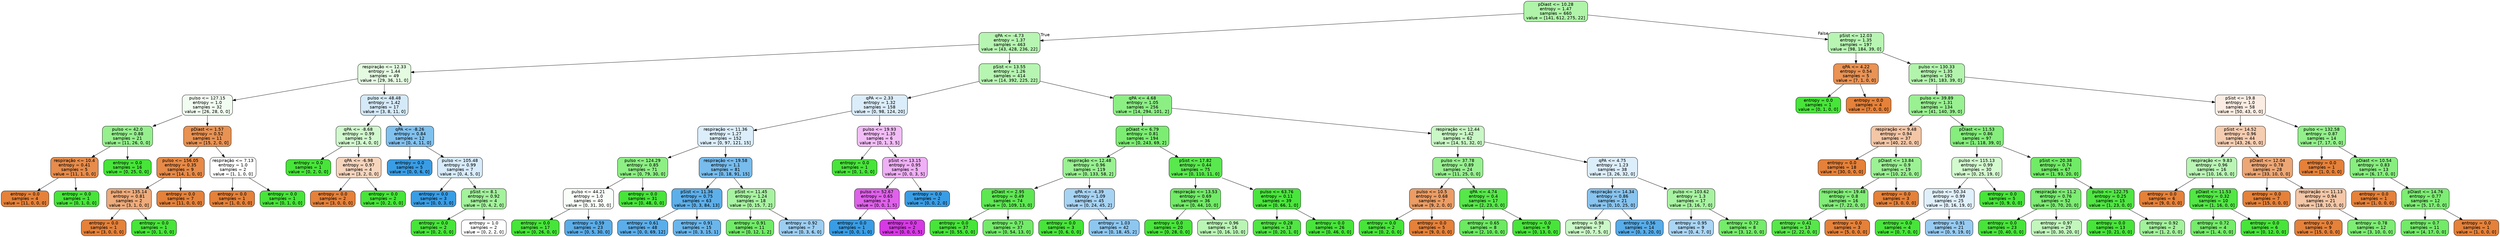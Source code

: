 digraph Tree {
node [shape=box, style="filled, rounded", color="black", fontname="helvetica"] ;
edge [fontname="helvetica"] ;
0 [label="pDiast <= 10.28\nentropy = 1.47\nsamples = 660\nvalue = [141, 612, 275, 22]", fillcolor="#aff4a9"] ;
1 [label="qPA <= -4.73\nentropy = 1.37\nsamples = 463\nvalue = [43, 428, 236, 22]", fillcolor="#b7f5b2"] ;
0 -> 1 [labeldistance=2.5, labelangle=45, headlabel="True"] ;
2 [label="respiração <= 12.33\nentropy = 1.44\nsamples = 49\nvalue = [29, 36, 11, 0]", fillcolor="#e4fbe2"] ;
1 -> 2 ;
3 [label="pulso <= 127.15\nentropy = 1.0\nsamples = 32\nvalue = [26, 28, 0, 0]", fillcolor="#f2fdf1"] ;
2 -> 3 ;
4 [label="pulso <= 42.0\nentropy = 0.88\nsamples = 21\nvalue = [11, 26, 0, 0]", fillcolor="#95f08d"] ;
3 -> 4 ;
5 [label="respiração <= 10.4\nentropy = 0.41\nsamples = 5\nvalue = [11, 1, 0, 0]", fillcolor="#e78c4b"] ;
4 -> 5 ;
6 [label="entropy = 0.0\nsamples = 4\nvalue = [11, 0, 0, 0]", fillcolor="#e58139"] ;
5 -> 6 ;
7 [label="entropy = 0.0\nsamples = 1\nvalue = [0, 1, 0, 0]", fillcolor="#47e539"] ;
5 -> 7 ;
8 [label="entropy = 0.0\nsamples = 16\nvalue = [0, 25, 0, 0]", fillcolor="#47e539"] ;
4 -> 8 ;
9 [label="pDiast <= 1.57\nentropy = 0.52\nsamples = 11\nvalue = [15, 2, 0, 0]", fillcolor="#e89253"] ;
3 -> 9 ;
10 [label="pulso <= 156.05\nentropy = 0.35\nsamples = 9\nvalue = [14, 1, 0, 0]", fillcolor="#e78a47"] ;
9 -> 10 ;
11 [label="pulso <= 135.14\nentropy = 0.81\nsamples = 2\nvalue = [3, 1, 0, 0]", fillcolor="#eeab7b"] ;
10 -> 11 ;
12 [label="entropy = 0.0\nsamples = 1\nvalue = [3, 0, 0, 0]", fillcolor="#e58139"] ;
11 -> 12 ;
13 [label="entropy = 0.0\nsamples = 1\nvalue = [0, 1, 0, 0]", fillcolor="#47e539"] ;
11 -> 13 ;
14 [label="entropy = 0.0\nsamples = 7\nvalue = [11, 0, 0, 0]", fillcolor="#e58139"] ;
10 -> 14 ;
15 [label="respiração <= 7.13\nentropy = 1.0\nsamples = 2\nvalue = [1, 1, 0, 0]", fillcolor="#ffffff"] ;
9 -> 15 ;
16 [label="entropy = 0.0\nsamples = 1\nvalue = [1, 0, 0, 0]", fillcolor="#e58139"] ;
15 -> 16 ;
17 [label="entropy = 0.0\nsamples = 1\nvalue = [0, 1, 0, 0]", fillcolor="#47e539"] ;
15 -> 17 ;
18 [label="pulso <= 48.48\nentropy = 1.42\nsamples = 17\nvalue = [3, 8, 11, 0]", fillcolor="#d5eaf9"] ;
2 -> 18 ;
19 [label="qPA <= -8.68\nentropy = 0.99\nsamples = 5\nvalue = [3, 4, 0, 0]", fillcolor="#d1f8ce"] ;
18 -> 19 ;
20 [label="entropy = 0.0\nsamples = 1\nvalue = [0, 2, 0, 0]", fillcolor="#47e539"] ;
19 -> 20 ;
21 [label="qPA <= -6.98\nentropy = 0.97\nsamples = 4\nvalue = [3, 2, 0, 0]", fillcolor="#f6d5bd"] ;
19 -> 21 ;
22 [label="entropy = 0.0\nsamples = 2\nvalue = [3, 0, 0, 0]", fillcolor="#e58139"] ;
21 -> 22 ;
23 [label="entropy = 0.0\nsamples = 2\nvalue = [0, 2, 0, 0]", fillcolor="#47e539"] ;
21 -> 23 ;
24 [label="qPA <= -8.26\nentropy = 0.84\nsamples = 12\nvalue = [0, 4, 11, 0]", fillcolor="#81c1ee"] ;
18 -> 24 ;
25 [label="entropy = 0.0\nsamples = 5\nvalue = [0, 0, 6, 0]", fillcolor="#399de5"] ;
24 -> 25 ;
26 [label="pulso <= 105.48\nentropy = 0.99\nsamples = 7\nvalue = [0, 4, 5, 0]", fillcolor="#d7ebfa"] ;
24 -> 26 ;
27 [label="entropy = 0.0\nsamples = 3\nvalue = [0, 0, 3, 0]", fillcolor="#399de5"] ;
26 -> 27 ;
28 [label="pSist <= 8.1\nentropy = 0.92\nsamples = 4\nvalue = [0, 4, 2, 0]", fillcolor="#a3f29c"] ;
26 -> 28 ;
29 [label="entropy = 0.0\nsamples = 2\nvalue = [0, 2, 0, 0]", fillcolor="#47e539"] ;
28 -> 29 ;
30 [label="entropy = 1.0\nsamples = 2\nvalue = [0, 2, 2, 0]", fillcolor="#ffffff"] ;
28 -> 30 ;
31 [label="pSist <= 13.55\nentropy = 1.26\nsamples = 414\nvalue = [14, 392, 225, 22]", fillcolor="#b7f5b2"] ;
1 -> 31 ;
32 [label="qPA <= 2.33\nentropy = 1.32\nsamples = 158\nvalue = [0, 98, 124, 20]", fillcolor="#dbedfa"] ;
31 -> 32 ;
33 [label="respiração <= 11.36\nentropy = 1.27\nsamples = 152\nvalue = [0, 97, 121, 15]", fillcolor="#dceefa"] ;
32 -> 33 ;
34 [label="pulso <= 124.29\nentropy = 0.85\nsamples = 71\nvalue = [0, 79, 30, 0]", fillcolor="#8def84"] ;
33 -> 34 ;
35 [label="pulso <= 44.21\nentropy = 1.0\nsamples = 40\nvalue = [0, 31, 30, 0]", fillcolor="#f9fef9"] ;
34 -> 35 ;
36 [label="entropy = 0.0\nsamples = 17\nvalue = [0, 26, 0, 0]", fillcolor="#47e539"] ;
35 -> 36 ;
37 [label="entropy = 0.59\nsamples = 23\nvalue = [0, 5, 30, 0]", fillcolor="#5aade9"] ;
35 -> 37 ;
38 [label="entropy = 0.0\nsamples = 31\nvalue = [0, 48, 0, 0]", fillcolor="#47e539"] ;
34 -> 38 ;
39 [label="respiração <= 19.58\nentropy = 1.1\nsamples = 81\nvalue = [0, 18, 91, 15]", fillcolor="#77bced"] ;
33 -> 39 ;
40 [label="pSist <= 11.36\nentropy = 0.75\nsamples = 63\nvalue = [0, 3, 84, 13]", fillcolor="#5dafea"] ;
39 -> 40 ;
41 [label="entropy = 0.61\nsamples = 48\nvalue = [0, 0, 69, 12]", fillcolor="#5baeea"] ;
40 -> 41 ;
42 [label="entropy = 0.91\nsamples = 15\nvalue = [0, 3, 15, 1]", fillcolor="#6ab6ec"] ;
40 -> 42 ;
43 [label="pSist <= 11.45\nentropy = 1.24\nsamples = 18\nvalue = [0, 15, 7, 2]", fillcolor="#a8f3a2"] ;
39 -> 43 ;
44 [label="entropy = 0.91\nsamples = 11\nvalue = [0, 12, 1, 2]", fillcolor="#71eb67"] ;
43 -> 44 ;
45 [label="entropy = 0.92\nsamples = 7\nvalue = [0, 3, 6, 0]", fillcolor="#9ccef2"] ;
43 -> 45 ;
46 [label="pulso <= 19.93\nentropy = 1.35\nsamples = 6\nvalue = [0, 1, 3, 5]", fillcolor="#f2bdf6"] ;
32 -> 46 ;
47 [label="entropy = 0.0\nsamples = 1\nvalue = [0, 1, 0, 0]", fillcolor="#47e539"] ;
46 -> 47 ;
48 [label="pSist <= 13.15\nentropy = 0.95\nsamples = 5\nvalue = [0, 0, 3, 5]", fillcolor="#efb0f5"] ;
46 -> 48 ;
49 [label="pulso <= 52.67\nentropy = 0.65\nsamples = 3\nvalue = [0, 0, 1, 5]", fillcolor="#df61ea"] ;
48 -> 49 ;
50 [label="entropy = 0.0\nsamples = 1\nvalue = [0, 0, 1, 0]", fillcolor="#399de5"] ;
49 -> 50 ;
51 [label="entropy = 0.0\nsamples = 2\nvalue = [0, 0, 0, 5]", fillcolor="#d739e5"] ;
49 -> 51 ;
52 [label="entropy = 0.0\nsamples = 2\nvalue = [0, 0, 2, 0]", fillcolor="#399de5"] ;
48 -> 52 ;
53 [label="qPA <= 4.68\nentropy = 1.05\nsamples = 256\nvalue = [14, 294, 101, 2]", fillcolor="#8cef84"] ;
31 -> 53 ;
54 [label="pDiast <= 6.79\nentropy = 0.81\nsamples = 194\nvalue = [0, 243, 69, 2]", fillcolor="#7ced72"] ;
53 -> 54 ;
55 [label="respiração <= 12.48\nentropy = 0.96\nsamples = 119\nvalue = [0, 133, 58, 2]", fillcolor="#99f191"] ;
54 -> 55 ;
56 [label="pDiast <= 2.95\nentropy = 0.49\nsamples = 74\nvalue = [0, 109, 13, 0]", fillcolor="#5de851"] ;
55 -> 56 ;
57 [label="entropy = 0.0\nsamples = 37\nvalue = [0, 55, 0, 0]", fillcolor="#47e539"] ;
56 -> 57 ;
58 [label="entropy = 0.71\nsamples = 37\nvalue = [0, 54, 13, 0]", fillcolor="#73eb69"] ;
56 -> 58 ;
59 [label="qPA <= -4.39\nentropy = 1.09\nsamples = 45\nvalue = [0, 24, 45, 2]", fillcolor="#a7d3f3"] ;
55 -> 59 ;
60 [label="entropy = 0.0\nsamples = 3\nvalue = [0, 6, 0, 0]", fillcolor="#47e539"] ;
59 -> 60 ;
61 [label="entropy = 1.03\nsamples = 42\nvalue = [0, 18, 45, 2]", fillcolor="#8dc7f0"] ;
59 -> 61 ;
62 [label="pSist <= 17.82\nentropy = 0.44\nsamples = 75\nvalue = [0, 110, 11, 0]", fillcolor="#59e84d"] ;
54 -> 62 ;
63 [label="respiração <= 13.53\nentropy = 0.69\nsamples = 36\nvalue = [0, 44, 10, 0]", fillcolor="#71eb66"] ;
62 -> 63 ;
64 [label="entropy = 0.0\nsamples = 20\nvalue = [0, 28, 0, 0]", fillcolor="#47e539"] ;
63 -> 64 ;
65 [label="entropy = 0.96\nsamples = 16\nvalue = [0, 16, 10, 0]", fillcolor="#baf5b5"] ;
63 -> 65 ;
66 [label="pulso <= 63.76\nentropy = 0.11\nsamples = 39\nvalue = [0, 66, 1, 0]", fillcolor="#4ae53c"] ;
62 -> 66 ;
67 [label="entropy = 0.28\nsamples = 13\nvalue = [0, 20, 1, 0]", fillcolor="#50e643"] ;
66 -> 67 ;
68 [label="entropy = 0.0\nsamples = 26\nvalue = [0, 46, 0, 0]", fillcolor="#47e539"] ;
66 -> 68 ;
69 [label="respiração <= 12.44\nentropy = 1.42\nsamples = 62\nvalue = [14, 51, 32, 0]", fillcolor="#c9f7c5"] ;
53 -> 69 ;
70 [label="pulso <= 37.78\nentropy = 0.89\nsamples = 24\nvalue = [11, 25, 0, 0]", fillcolor="#98f090"] ;
69 -> 70 ;
71 [label="pulso <= 10.5\nentropy = 0.68\nsamples = 7\nvalue = [9, 2, 0, 0]", fillcolor="#eb9d65"] ;
70 -> 71 ;
72 [label="entropy = 0.0\nsamples = 2\nvalue = [0, 2, 0, 0]", fillcolor="#47e539"] ;
71 -> 72 ;
73 [label="entropy = 0.0\nsamples = 5\nvalue = [9, 0, 0, 0]", fillcolor="#e58139"] ;
71 -> 73 ;
74 [label="qPA <= 4.74\nentropy = 0.4\nsamples = 17\nvalue = [2, 23, 0, 0]", fillcolor="#57e74a"] ;
70 -> 74 ;
75 [label="entropy = 0.65\nsamples = 8\nvalue = [2, 10, 0, 0]", fillcolor="#6cea61"] ;
74 -> 75 ;
76 [label="entropy = 0.0\nsamples = 9\nvalue = [0, 13, 0, 0]", fillcolor="#47e539"] ;
74 -> 76 ;
77 [label="qPA <= 4.75\nentropy = 1.23\nsamples = 38\nvalue = [3, 26, 32, 0]", fillcolor="#ddeefb"] ;
69 -> 77 ;
78 [label="respiração <= 14.34\nentropy = 0.86\nsamples = 21\nvalue = [0, 10, 25, 0]", fillcolor="#88c4ef"] ;
77 -> 78 ;
79 [label="entropy = 0.98\nsamples = 7\nvalue = [0, 7, 5, 0]", fillcolor="#caf8c6"] ;
78 -> 79 ;
80 [label="entropy = 0.56\nsamples = 14\nvalue = [0, 3, 20, 0]", fillcolor="#57ace9"] ;
78 -> 80 ;
81 [label="pulso <= 103.62\nentropy = 1.3\nsamples = 17\nvalue = [3, 16, 7, 0]", fillcolor="#a8f3a1"] ;
77 -> 81 ;
82 [label="entropy = 0.95\nsamples = 9\nvalue = [0, 4, 7, 0]", fillcolor="#aad5f4"] ;
81 -> 82 ;
83 [label="entropy = 0.72\nsamples = 8\nvalue = [3, 12, 0, 0]", fillcolor="#75ec6a"] ;
81 -> 83 ;
84 [label="pSist <= 12.03\nentropy = 1.35\nsamples = 197\nvalue = [98, 184, 39, 0]", fillcolor="#b8f5b3"] ;
0 -> 84 [labeldistance=2.5, labelangle=-45, headlabel="False"] ;
85 [label="qPA <= 4.22\nentropy = 0.54\nsamples = 5\nvalue = [7, 1, 0, 0]", fillcolor="#e99355"] ;
84 -> 85 ;
86 [label="entropy = 0.0\nsamples = 1\nvalue = [0, 1, 0, 0]", fillcolor="#47e539"] ;
85 -> 86 ;
87 [label="entropy = 0.0\nsamples = 4\nvalue = [7, 0, 0, 0]", fillcolor="#e58139"] ;
85 -> 87 ;
88 [label="pulso <= 130.33\nentropy = 1.35\nsamples = 192\nvalue = [91, 183, 39, 0]", fillcolor="#b3f4ad"] ;
84 -> 88 ;
89 [label="pulso <= 39.89\nentropy = 1.31\nsamples = 134\nvalue = [41, 140, 39, 0]", fillcolor="#99f191"] ;
88 -> 89 ;
90 [label="respiração <= 9.48\nentropy = 0.94\nsamples = 37\nvalue = [40, 22, 0, 0]", fillcolor="#f3c6a6"] ;
89 -> 90 ;
91 [label="entropy = 0.0\nsamples = 18\nvalue = [30, 0, 0, 0]", fillcolor="#e58139"] ;
90 -> 91 ;
92 [label="pDiast <= 13.84\nentropy = 0.9\nsamples = 19\nvalue = [10, 22, 0, 0]", fillcolor="#9bf193"] ;
90 -> 92 ;
93 [label="respiração <= 19.48\nentropy = 0.8\nsamples = 16\nvalue = [7, 22, 0, 0]", fillcolor="#82ed78"] ;
92 -> 93 ;
94 [label="entropy = 0.41\nsamples = 13\nvalue = [2, 22, 0, 0]", fillcolor="#58e74b"] ;
93 -> 94 ;
95 [label="entropy = 0.0\nsamples = 3\nvalue = [5, 0, 0, 0]", fillcolor="#e58139"] ;
93 -> 95 ;
96 [label="entropy = 0.0\nsamples = 3\nvalue = [3, 0, 0, 0]", fillcolor="#e58139"] ;
92 -> 96 ;
97 [label="pDiast <= 11.53\nentropy = 0.86\nsamples = 97\nvalue = [1, 118, 39, 0]", fillcolor="#85ee7c"] ;
89 -> 97 ;
98 [label="pulso <= 115.13\nentropy = 0.99\nsamples = 30\nvalue = [0, 25, 19, 0]", fillcolor="#d3f9cf"] ;
97 -> 98 ;
99 [label="pulso <= 50.34\nentropy = 0.99\nsamples = 25\nvalue = [0, 16, 19, 0]", fillcolor="#e0f0fb"] ;
98 -> 99 ;
100 [label="entropy = 0.0\nsamples = 4\nvalue = [0, 7, 0, 0]", fillcolor="#47e539"] ;
99 -> 100 ;
101 [label="entropy = 0.91\nsamples = 21\nvalue = [0, 9, 19, 0]", fillcolor="#97cbf1"] ;
99 -> 101 ;
102 [label="entropy = 0.0\nsamples = 5\nvalue = [0, 9, 0, 0]", fillcolor="#47e539"] ;
98 -> 102 ;
103 [label="pSist <= 20.38\nentropy = 0.74\nsamples = 67\nvalue = [1, 93, 20, 0]", fillcolor="#70eb65"] ;
97 -> 103 ;
104 [label="respiração <= 11.2\nentropy = 0.76\nsamples = 52\nvalue = [0, 70, 20, 0]", fillcolor="#7cec72"] ;
103 -> 104 ;
105 [label="entropy = 0.0\nsamples = 23\nvalue = [0, 40, 0, 0]", fillcolor="#47e539"] ;
104 -> 105 ;
106 [label="entropy = 0.97\nsamples = 29\nvalue = [0, 30, 20, 0]", fillcolor="#c2f6bd"] ;
104 -> 106 ;
107 [label="pulso <= 122.75\nentropy = 0.25\nsamples = 15\nvalue = [1, 23, 0, 0]", fillcolor="#4fe642"] ;
103 -> 107 ;
108 [label="entropy = 0.0\nsamples = 13\nvalue = [0, 21, 0, 0]", fillcolor="#47e539"] ;
107 -> 108 ;
109 [label="entropy = 0.92\nsamples = 2\nvalue = [1, 2, 0, 0]", fillcolor="#a3f29c"] ;
107 -> 109 ;
110 [label="pSist <= 19.8\nentropy = 1.0\nsamples = 58\nvalue = [50, 43, 0, 0]", fillcolor="#fbede3"] ;
88 -> 110 ;
111 [label="pSist <= 14.52\nentropy = 0.96\nsamples = 44\nvalue = [43, 26, 0, 0]", fillcolor="#f5cdb1"] ;
110 -> 111 ;
112 [label="respiração <= 9.83\nentropy = 0.96\nsamples = 16\nvalue = [10, 16, 0, 0]", fillcolor="#baf5b5"] ;
111 -> 112 ;
113 [label="entropy = 0.0\nsamples = 6\nvalue = [9, 0, 0, 0]", fillcolor="#e58139"] ;
112 -> 113 ;
114 [label="pDiast <= 11.53\nentropy = 0.32\nsamples = 10\nvalue = [1, 16, 0, 0]", fillcolor="#52e745"] ;
112 -> 114 ;
115 [label="entropy = 0.72\nsamples = 4\nvalue = [1, 4, 0, 0]", fillcolor="#75ec6a"] ;
114 -> 115 ;
116 [label="entropy = 0.0\nsamples = 6\nvalue = [0, 12, 0, 0]", fillcolor="#47e539"] ;
114 -> 116 ;
117 [label="pDiast <= 12.04\nentropy = 0.78\nsamples = 28\nvalue = [33, 10, 0, 0]", fillcolor="#eda775"] ;
111 -> 117 ;
118 [label="entropy = 0.0\nsamples = 7\nvalue = [15, 0, 0, 0]", fillcolor="#e58139"] ;
117 -> 118 ;
119 [label="respiração <= 11.13\nentropy = 0.94\nsamples = 21\nvalue = [18, 10, 0, 0]", fillcolor="#f3c7a7"] ;
117 -> 119 ;
120 [label="entropy = 0.0\nsamples = 9\nvalue = [15, 0, 0, 0]", fillcolor="#e58139"] ;
119 -> 120 ;
121 [label="entropy = 0.78\nsamples = 12\nvalue = [3, 10, 0, 0]", fillcolor="#7eed74"] ;
119 -> 121 ;
122 [label="pulso <= 132.58\nentropy = 0.87\nsamples = 14\nvalue = [7, 17, 0, 0]", fillcolor="#93f08b"] ;
110 -> 122 ;
123 [label="entropy = 0.0\nsamples = 1\nvalue = [1, 0, 0, 0]", fillcolor="#e58139"] ;
122 -> 123 ;
124 [label="pDiast <= 10.54\nentropy = 0.83\nsamples = 13\nvalue = [6, 17, 0, 0]", fillcolor="#88ee7f"] ;
122 -> 124 ;
125 [label="entropy = 0.0\nsamples = 1\nvalue = [1, 0, 0, 0]", fillcolor="#e58139"] ;
124 -> 125 ;
126 [label="pDiast <= 14.76\nentropy = 0.77\nsamples = 12\nvalue = [5, 17, 0, 0]", fillcolor="#7ded73"] ;
124 -> 126 ;
127 [label="entropy = 0.7\nsamples = 11\nvalue = [4, 17, 0, 0]", fillcolor="#72eb68"] ;
126 -> 127 ;
128 [label="entropy = 0.0\nsamples = 1\nvalue = [1, 0, 0, 0]", fillcolor="#e58139"] ;
126 -> 128 ;
}